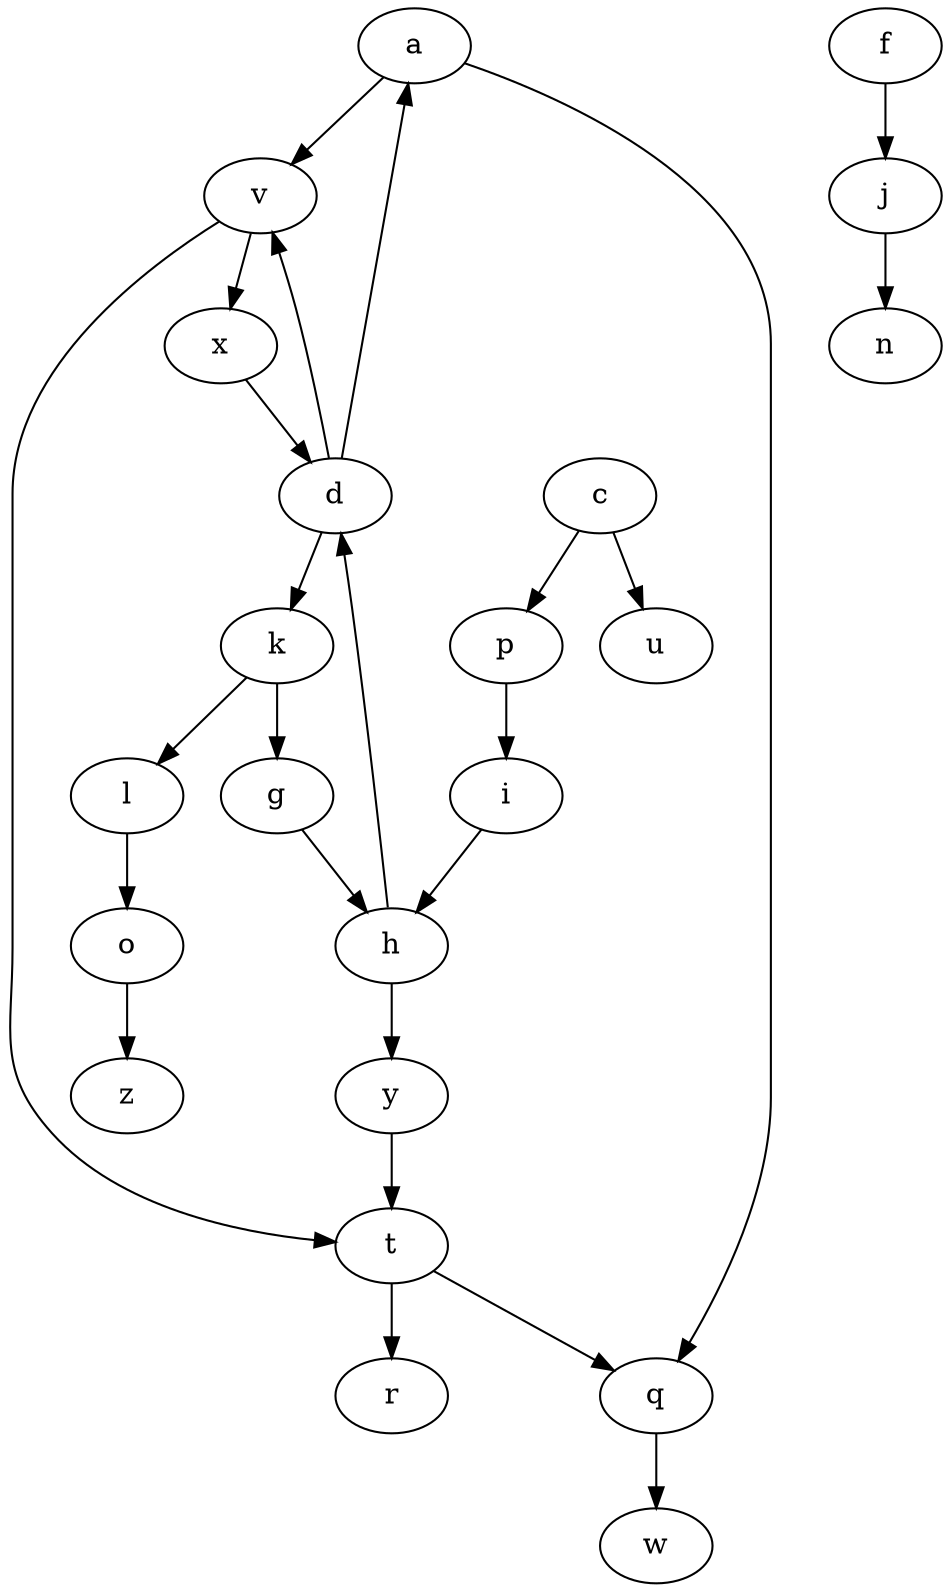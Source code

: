 digraph mio_grafo {
a->v;
v->x;
x->d;
d->k;
k->g;
g->h;
h->y;
y->t;
t->r;
c->p;
p->i;
i->h;
h->d;
d->a;
a->q;
f->j;
j->n;
c->u;
k->l;
l->o;
o->z;
d->v;
v->t;
t->q;
q->w;
}